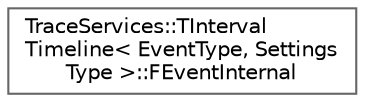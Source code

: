 digraph "Graphical Class Hierarchy"
{
 // INTERACTIVE_SVG=YES
 // LATEX_PDF_SIZE
  bgcolor="transparent";
  edge [fontname=Helvetica,fontsize=10,labelfontname=Helvetica,labelfontsize=10];
  node [fontname=Helvetica,fontsize=10,shape=box,height=0.2,width=0.4];
  rankdir="LR";
  Node0 [id="Node000000",label="TraceServices::TInterval\lTimeline\< EventType, Settings\lType \>::FEventInternal",height=0.2,width=0.4,color="grey40", fillcolor="white", style="filled",URL="$d4/d0c/structTraceServices_1_1TIntervalTimeline_1_1FEventInternal.html",tooltip=" "];
}
